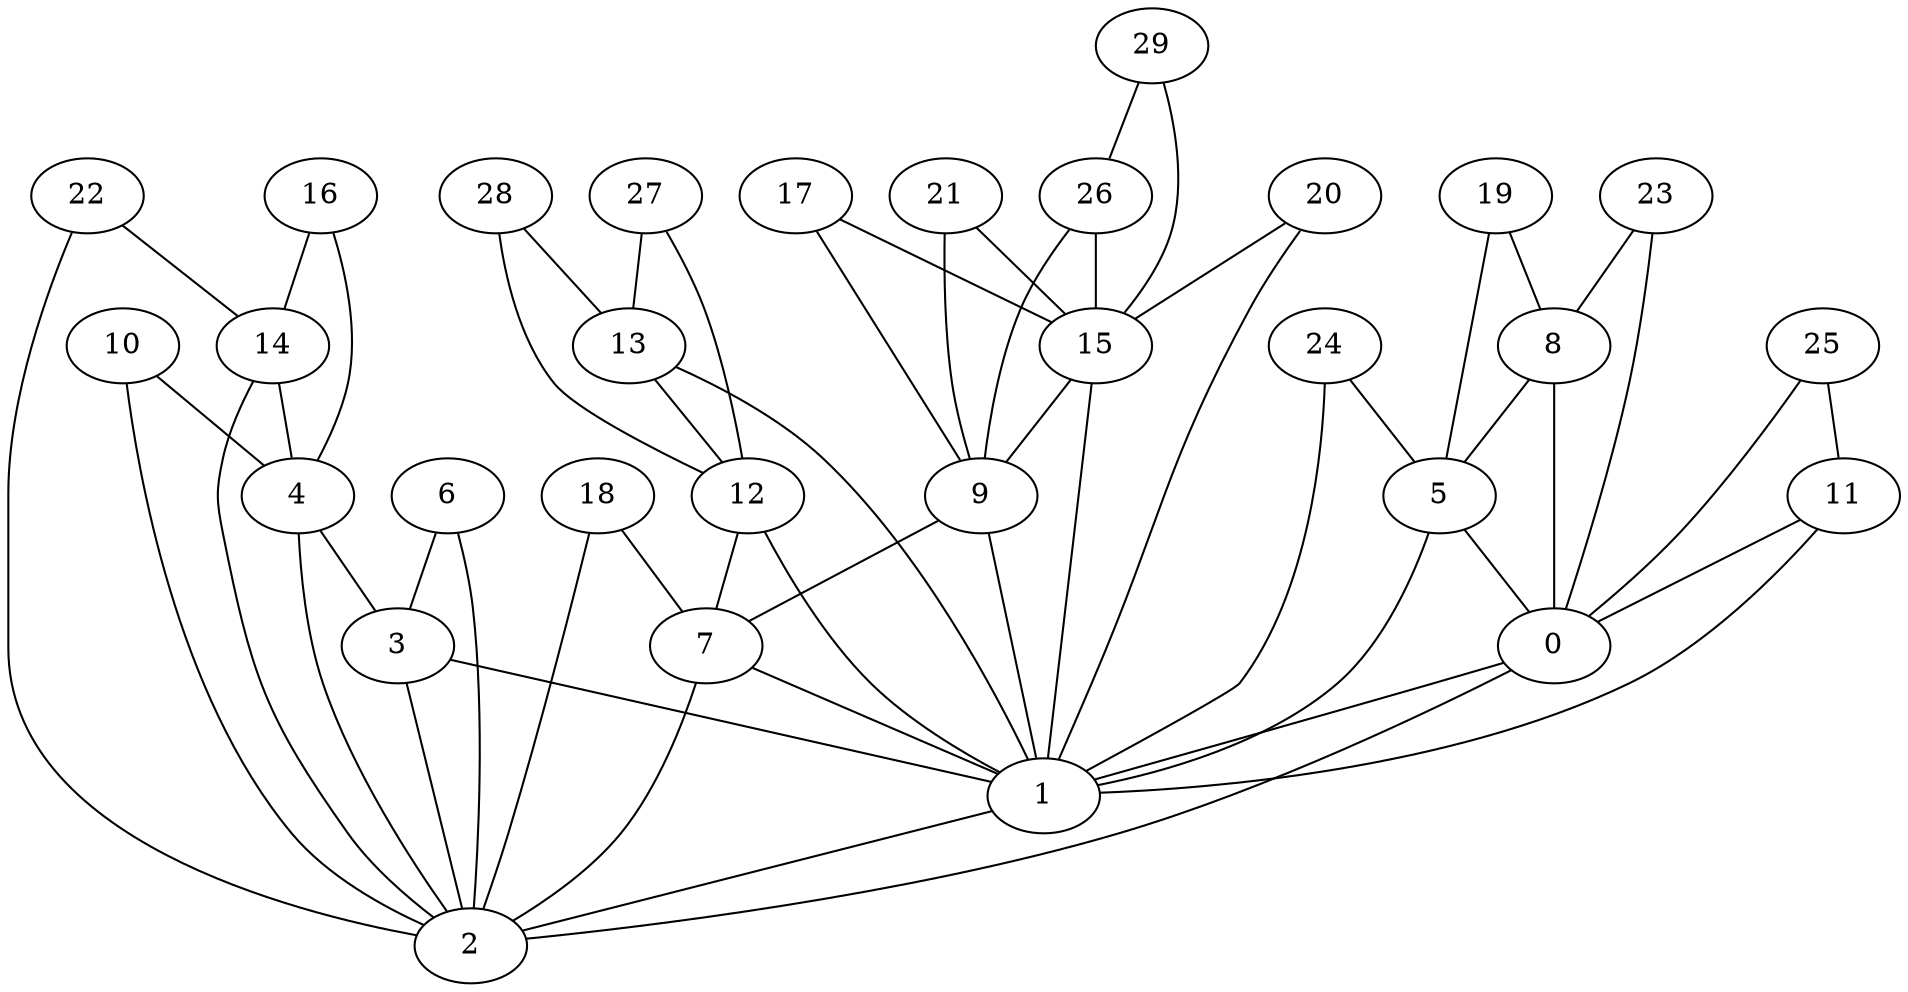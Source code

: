 graph {
	0 [label=0]
	1 [label=1]
	2 [label=2]
	3 [label=3]
	4 [label=4]
	5 [label=5]
	6 [label=6]
	7 [label=7]
	8 [label=8]
	9 [label=9]
	10 [label=10]
	11 [label=11]
	12 [label=12]
	13 [label=13]
	14 [label=14]
	15 [label=15]
	16 [label=16]
	17 [label=17]
	18 [label=18]
	19 [label=19]
	20 [label=20]
	21 [label=21]
	22 [label=22]
	23 [label=23]
	24 [label=24]
	25 [label=25]
	26 [label=26]
	27 [label=27]
	28 [label=28]
	29 [label=29]
	0 -- 1
	1 -- 2
	2 -- 0
	3 -- 1
	3 -- 2
	4 -- 3
	4 -- 2
	5 -- 0
	5 -- 1
	6 -- 3
	6 -- 2
	7 -- 1
	7 -- 2
	8 -- 5
	8 -- 0
	9 -- 7
	9 -- 1
	10 -- 4
	10 -- 2
	11 -- 0
	11 -- 1
	12 -- 7
	12 -- 1
	13 -- 12
	13 -- 1
	14 -- 4
	14 -- 2
	15 -- 9
	15 -- 1
	16 -- 14
	16 -- 4
	17 -- 15
	17 -- 9
	18 -- 7
	18 -- 2
	19 -- 8
	19 -- 5
	20 -- 15
	20 -- 1
	21 -- 15
	21 -- 9
	22 -- 14
	22 -- 2
	23 -- 8
	23 -- 0
	24 -- 5
	24 -- 1
	25 -- 11
	25 -- 0
	26 -- 15
	26 -- 9
	27 -- 13
	27 -- 12
	28 -- 13
	28 -- 12
	29 -- 26
	29 -- 15
}
